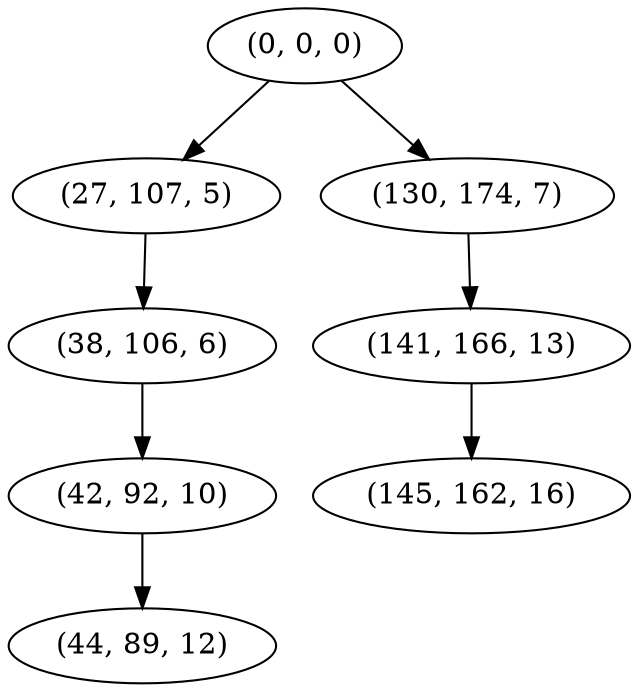 digraph tree {
    "(0, 0, 0)";
    "(27, 107, 5)";
    "(38, 106, 6)";
    "(42, 92, 10)";
    "(44, 89, 12)";
    "(130, 174, 7)";
    "(141, 166, 13)";
    "(145, 162, 16)";
    "(0, 0, 0)" -> "(27, 107, 5)";
    "(0, 0, 0)" -> "(130, 174, 7)";
    "(27, 107, 5)" -> "(38, 106, 6)";
    "(38, 106, 6)" -> "(42, 92, 10)";
    "(42, 92, 10)" -> "(44, 89, 12)";
    "(130, 174, 7)" -> "(141, 166, 13)";
    "(141, 166, 13)" -> "(145, 162, 16)";
}
